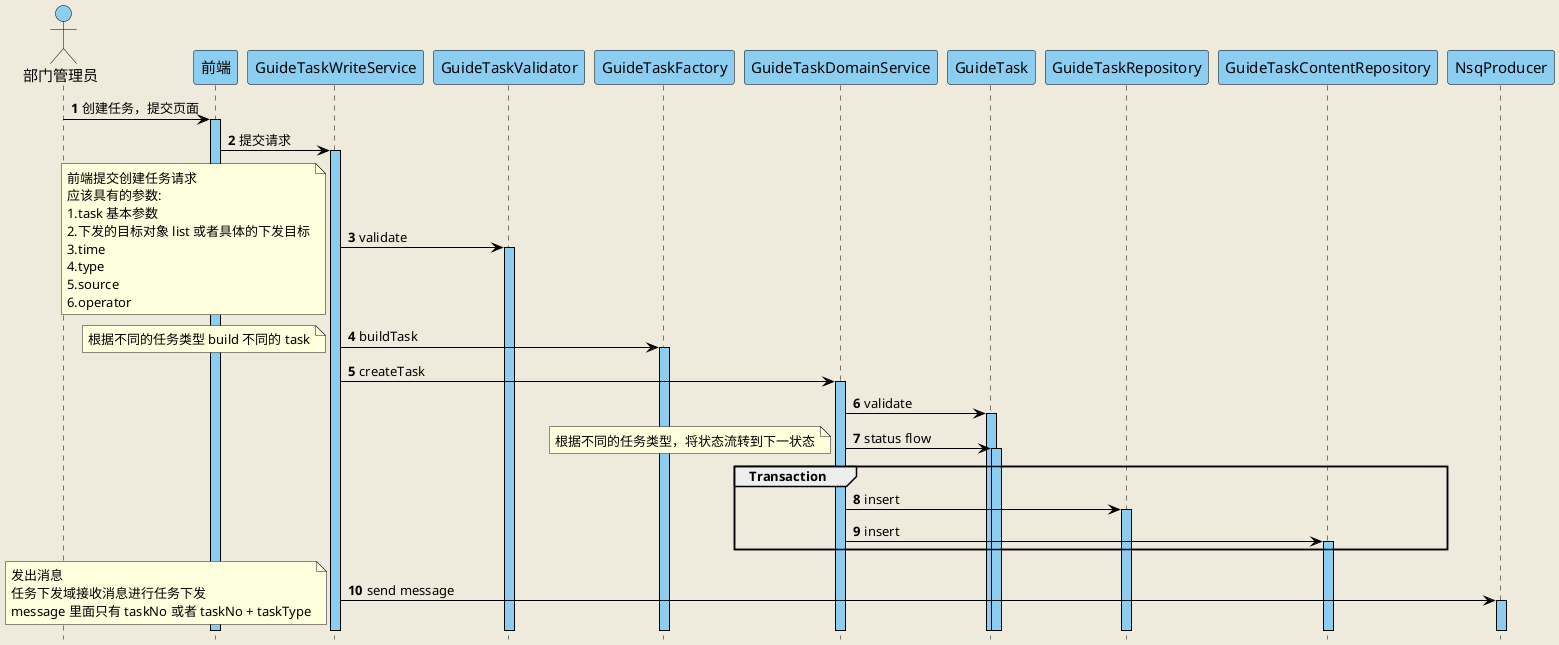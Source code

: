 @startuml
'https://plantuml.com/sequence-diagram
hide footbox
skinparam backgroundColor #EEEBDC
autoActivate on
autonumber

skinparam sequence {
ArrowColor black
ActorBorderColor black
LifeLineBorderColor black
LifeLineBackgroundColor #8CCEF1

ParticipantBorderColor black
ParticipantBackgroundColor #8CCEF1
'ParticipantFontName Impact
ParticipantFontSize 15
ParticipantFontColor black

ActorBackgroundColor #8CCEF1
ActorFontColor black
ActorFontSize 15
ActorFontName Aapex
}

actor 部门管理员 as admin
Participant 前端 as front
Participant GuideTaskWriteService as guideTaskWriteService
Participant GuideTaskValidator as guideTaskValidator
Participant GuideTaskFactory as guideTaskFactory
Participant GuideTaskDomainService as guideTaskDomainService
Participant GuideTask as guideTask
Participant GuideTaskRepository as guideTaskRepository
Participant GuideTaskContentRepository as guideTaskContentRepository
Participant NsqProducer as nsqProducer

admin -> front : 创建任务，提交页面

front -> guideTaskWriteService : 提交请求

guideTaskWriteService -> guideTaskValidator : validate
note left
    前端提交创建任务请求
    应该具有的参数:
    1.task 基本参数
    2.下发的目标对象 list 或者具体的下发目标
    3.time
    4.type
    5.source
    6.operator
end note

guideTaskWriteService -> guideTaskFactory : buildTask
note left
    根据不同的任务类型 build 不同的 task
end note

guideTaskWriteService -> guideTaskDomainService : createTask

guideTaskDomainService -> guideTask : validate

guideTaskDomainService -> guideTask : status flow
note left
    根据不同的任务类型，将状态流转到下一状态
end note

group Transaction
    guideTaskDomainService -> guideTaskRepository : insert

    guideTaskDomainService -> guideTaskContentRepository : insert
end group

guideTaskWriteService -> nsqProducer : send message
    note left
        发出消息
        任务下发域接收消息进行任务下发
        message 里面只有 taskNo 或者 taskNo + taskType
    end note
@enduml